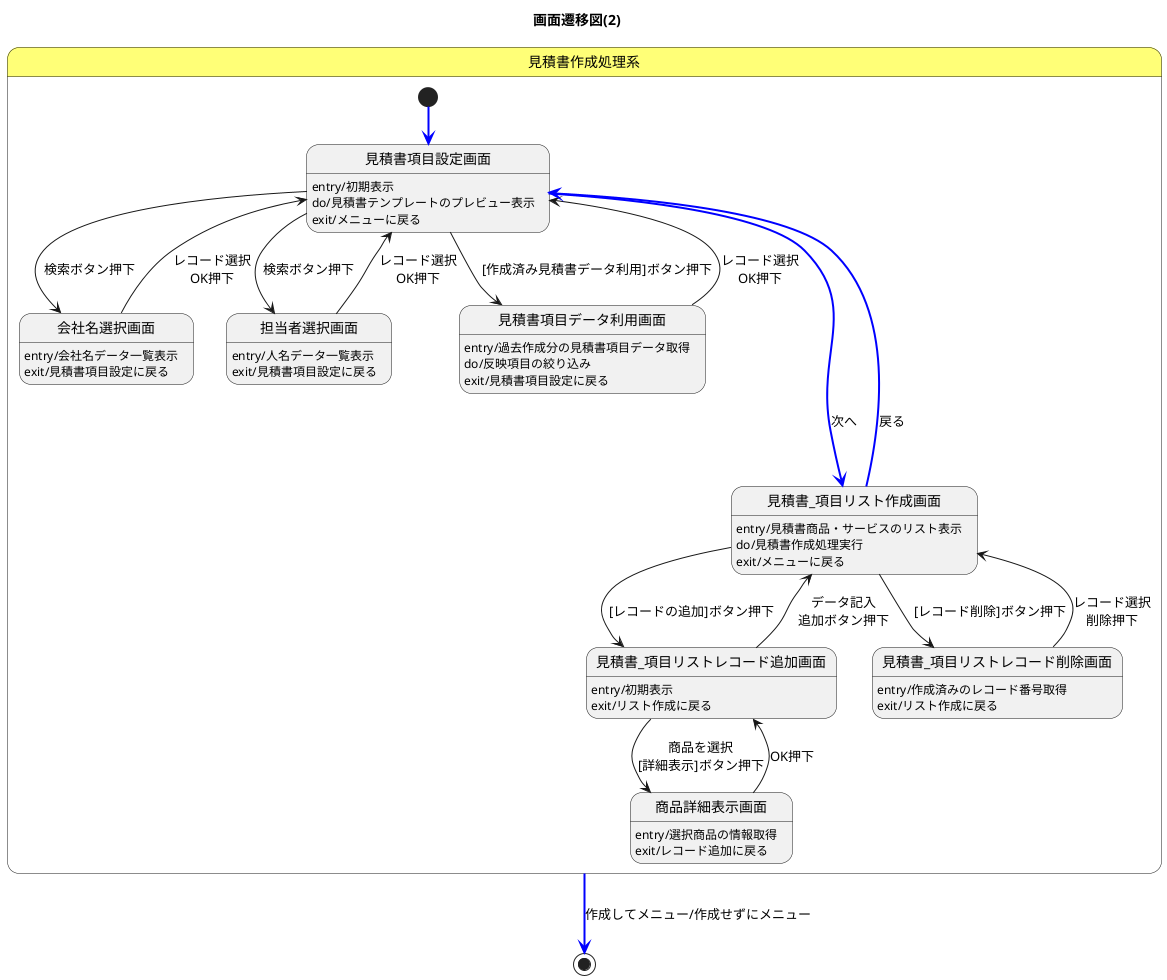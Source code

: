 @startuml

title 画面遷移図(2)

state 見積書作成処理系 #FFFF77{
    [*] -[#blue,bold]-> 見積書項目設定画面
    見積書項目設定画面:entry/初期表示
    見積書項目設定画面:do/見積書テンプレートのプレビュー表示
    見積書項目設定画面:exit/メニューに戻る
    見積書項目設定画面 --> 会社名選択画面: 検索ボタン押下
    会社名選択画面:entry/会社名データ一覧表示
    会社名選択画面:exit/見積書項目設定に戻る
    会社名選択画面 --> 見積書項目設定画面: レコード選択\nOK押下
    見積書項目設定画面 --> 担当者選択画面: 検索ボタン押下
    担当者選択画面:entry/人名データ一覧表示
    担当者選択画面:exit/見積書項目設定に戻る
    担当者選択画面 --> 見積書項目設定画面: レコード選択\nOK押下
    見積書項目設定画面 --> 見積書項目データ利用画面: [作成済み見積書データ利用]ボタン押下
    見積書項目データ利用画面:entry/過去作成分の見積書項目データ取得
    見積書項目データ利用画面:do/反映項目の絞り込み
    見積書項目データ利用画面:exit/見積書項目設定に戻る
    見積書項目データ利用画面 --> 見積書項目設定画面: レコード選択\nOK押下
    見積書項目設定画面 ---[#blue,bold]-> 見積書_項目リスト作成画面: 次へ
    見積書_項目リスト作成画面:entry/見積書商品・サービスのリスト表示
    見積書_項目リスト作成画面:do/見積書作成処理実行
    見積書_項目リスト作成画面:exit/メニューに戻る
    見積書_項目リスト作成画面 -[#blue,bold]-> 見積書項目設定画面: 戻る
    見積書_項目リスト作成画面 --> 見積書_項目リストレコード追加画面: [レコードの追加]ボタン押下
    見積書_項目リストレコード追加画面:entry/初期表示
    見積書_項目リストレコード追加画面:exit/リスト作成に戻る
    見積書_項目リストレコード追加画面 --> 見積書_項目リスト作成画面: データ記入\n追加ボタン押下
    見積書_項目リストレコード追加画面 --> 商品詳細表示画面: 商品を選択\n[詳細表示]ボタン押下
    商品詳細表示画面:entry/選択商品の情報取得
    商品詳細表示画面:exit/レコード追加に戻る
    商品詳細表示画面 --> 見積書_項目リストレコード追加画面: OK押下
    見積書_項目リスト作成画面 --> 見積書_項目リストレコード削除画面: [レコード削除]ボタン押下
    見積書_項目リストレコード削除画面:entry/作成済みのレコード番号取得
    見積書_項目リストレコード削除画面:exit/リスト作成に戻る
    見積書_項目リストレコード削除画面 --> 見積書_項目リスト作成画面: レコード選択\n削除押下
}

見積書作成処理系 -[#blue,bold]-> [*]: 作成してメニュー/作成せずにメニュー


@enduml
